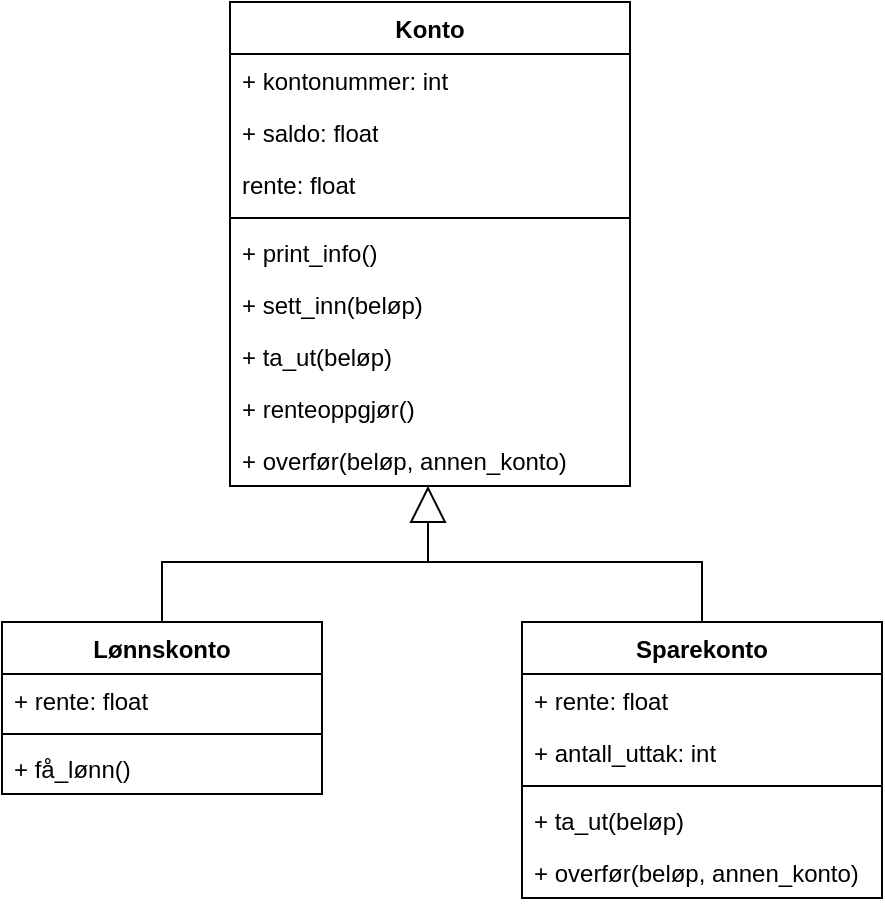 <mxfile version="22.0.3" type="device">
  <diagram name="Page-1" id="YBt-ug2YJBViX7GRoskZ">
    <mxGraphModel dx="1060" dy="676" grid="1" gridSize="10" guides="1" tooltips="1" connect="1" arrows="1" fold="1" page="1" pageScale="1" pageWidth="827" pageHeight="1169" math="0" shadow="0">
      <root>
        <mxCell id="0" />
        <mxCell id="1" parent="0" />
        <mxCell id="-oUEUIqJzkynkL6ZkXI5-1" value="Konto" style="swimlane;fontStyle=1;align=center;verticalAlign=top;childLayout=stackLayout;horizontal=1;startSize=26;horizontalStack=0;resizeParent=1;resizeParentMax=0;resizeLast=0;collapsible=1;marginBottom=0;whiteSpace=wrap;html=1;" vertex="1" parent="1">
          <mxGeometry x="314" y="80" width="200" height="242" as="geometry" />
        </mxCell>
        <mxCell id="-oUEUIqJzkynkL6ZkXI5-2" value="+ kontonummer: int" style="text;strokeColor=none;fillColor=none;align=left;verticalAlign=top;spacingLeft=4;spacingRight=4;overflow=hidden;rotatable=0;points=[[0,0.5],[1,0.5]];portConstraint=eastwest;whiteSpace=wrap;html=1;" vertex="1" parent="-oUEUIqJzkynkL6ZkXI5-1">
          <mxGeometry y="26" width="200" height="26" as="geometry" />
        </mxCell>
        <mxCell id="-oUEUIqJzkynkL6ZkXI5-5" value="+ saldo: float" style="text;strokeColor=none;fillColor=none;align=left;verticalAlign=top;spacingLeft=4;spacingRight=4;overflow=hidden;rotatable=0;points=[[0,0.5],[1,0.5]];portConstraint=eastwest;whiteSpace=wrap;html=1;" vertex="1" parent="-oUEUIqJzkynkL6ZkXI5-1">
          <mxGeometry y="52" width="200" height="26" as="geometry" />
        </mxCell>
        <mxCell id="-oUEUIqJzkynkL6ZkXI5-6" value="rente: float" style="text;strokeColor=none;fillColor=none;align=left;verticalAlign=top;spacingLeft=4;spacingRight=4;overflow=hidden;rotatable=0;points=[[0,0.5],[1,0.5]];portConstraint=eastwest;whiteSpace=wrap;html=1;" vertex="1" parent="-oUEUIqJzkynkL6ZkXI5-1">
          <mxGeometry y="78" width="200" height="26" as="geometry" />
        </mxCell>
        <mxCell id="-oUEUIqJzkynkL6ZkXI5-3" value="" style="line;strokeWidth=1;fillColor=none;align=left;verticalAlign=middle;spacingTop=-1;spacingLeft=3;spacingRight=3;rotatable=0;labelPosition=right;points=[];portConstraint=eastwest;strokeColor=inherit;" vertex="1" parent="-oUEUIqJzkynkL6ZkXI5-1">
          <mxGeometry y="104" width="200" height="8" as="geometry" />
        </mxCell>
        <mxCell id="-oUEUIqJzkynkL6ZkXI5-4" value="+ print_info()" style="text;strokeColor=none;fillColor=none;align=left;verticalAlign=top;spacingLeft=4;spacingRight=4;overflow=hidden;rotatable=0;points=[[0,0.5],[1,0.5]];portConstraint=eastwest;whiteSpace=wrap;html=1;" vertex="1" parent="-oUEUIqJzkynkL6ZkXI5-1">
          <mxGeometry y="112" width="200" height="26" as="geometry" />
        </mxCell>
        <mxCell id="-oUEUIqJzkynkL6ZkXI5-7" value="+ sett_inn(beløp)" style="text;strokeColor=none;fillColor=none;align=left;verticalAlign=top;spacingLeft=4;spacingRight=4;overflow=hidden;rotatable=0;points=[[0,0.5],[1,0.5]];portConstraint=eastwest;whiteSpace=wrap;html=1;" vertex="1" parent="-oUEUIqJzkynkL6ZkXI5-1">
          <mxGeometry y="138" width="200" height="26" as="geometry" />
        </mxCell>
        <mxCell id="-oUEUIqJzkynkL6ZkXI5-8" value="+ ta_ut(beløp)" style="text;strokeColor=none;fillColor=none;align=left;verticalAlign=top;spacingLeft=4;spacingRight=4;overflow=hidden;rotatable=0;points=[[0,0.5],[1,0.5]];portConstraint=eastwest;whiteSpace=wrap;html=1;" vertex="1" parent="-oUEUIqJzkynkL6ZkXI5-1">
          <mxGeometry y="164" width="200" height="26" as="geometry" />
        </mxCell>
        <mxCell id="-oUEUIqJzkynkL6ZkXI5-9" value="+ renteoppgjør()" style="text;strokeColor=none;fillColor=none;align=left;verticalAlign=top;spacingLeft=4;spacingRight=4;overflow=hidden;rotatable=0;points=[[0,0.5],[1,0.5]];portConstraint=eastwest;whiteSpace=wrap;html=1;" vertex="1" parent="-oUEUIqJzkynkL6ZkXI5-1">
          <mxGeometry y="190" width="200" height="26" as="geometry" />
        </mxCell>
        <mxCell id="-oUEUIqJzkynkL6ZkXI5-10" value="+ overfør(beløp, annen_konto)" style="text;strokeColor=none;fillColor=none;align=left;verticalAlign=top;spacingLeft=4;spacingRight=4;overflow=hidden;rotatable=0;points=[[0,0.5],[1,0.5]];portConstraint=eastwest;whiteSpace=wrap;html=1;" vertex="1" parent="-oUEUIqJzkynkL6ZkXI5-1">
          <mxGeometry y="216" width="200" height="26" as="geometry" />
        </mxCell>
        <mxCell id="-oUEUIqJzkynkL6ZkXI5-11" value="Lønnskonto" style="swimlane;fontStyle=1;align=center;verticalAlign=top;childLayout=stackLayout;horizontal=1;startSize=26;horizontalStack=0;resizeParent=1;resizeParentMax=0;resizeLast=0;collapsible=1;marginBottom=0;whiteSpace=wrap;html=1;" vertex="1" parent="1">
          <mxGeometry x="200" y="390" width="160" height="86" as="geometry" />
        </mxCell>
        <mxCell id="-oUEUIqJzkynkL6ZkXI5-12" value="+ rente: float" style="text;strokeColor=none;fillColor=none;align=left;verticalAlign=top;spacingLeft=4;spacingRight=4;overflow=hidden;rotatable=0;points=[[0,0.5],[1,0.5]];portConstraint=eastwest;whiteSpace=wrap;html=1;" vertex="1" parent="-oUEUIqJzkynkL6ZkXI5-11">
          <mxGeometry y="26" width="160" height="26" as="geometry" />
        </mxCell>
        <mxCell id="-oUEUIqJzkynkL6ZkXI5-13" value="" style="line;strokeWidth=1;fillColor=none;align=left;verticalAlign=middle;spacingTop=-1;spacingLeft=3;spacingRight=3;rotatable=0;labelPosition=right;points=[];portConstraint=eastwest;strokeColor=inherit;" vertex="1" parent="-oUEUIqJzkynkL6ZkXI5-11">
          <mxGeometry y="52" width="160" height="8" as="geometry" />
        </mxCell>
        <mxCell id="-oUEUIqJzkynkL6ZkXI5-14" value="+ få_lønn()" style="text;strokeColor=none;fillColor=none;align=left;verticalAlign=top;spacingLeft=4;spacingRight=4;overflow=hidden;rotatable=0;points=[[0,0.5],[1,0.5]];portConstraint=eastwest;whiteSpace=wrap;html=1;" vertex="1" parent="-oUEUIqJzkynkL6ZkXI5-11">
          <mxGeometry y="60" width="160" height="26" as="geometry" />
        </mxCell>
        <mxCell id="-oUEUIqJzkynkL6ZkXI5-15" value="Sparekonto" style="swimlane;fontStyle=1;align=center;verticalAlign=top;childLayout=stackLayout;horizontal=1;startSize=26;horizontalStack=0;resizeParent=1;resizeParentMax=0;resizeLast=0;collapsible=1;marginBottom=0;whiteSpace=wrap;html=1;" vertex="1" parent="1">
          <mxGeometry x="460" y="390" width="180" height="138" as="geometry" />
        </mxCell>
        <mxCell id="-oUEUIqJzkynkL6ZkXI5-16" value="+ rente: float" style="text;strokeColor=none;fillColor=none;align=left;verticalAlign=top;spacingLeft=4;spacingRight=4;overflow=hidden;rotatable=0;points=[[0,0.5],[1,0.5]];portConstraint=eastwest;whiteSpace=wrap;html=1;" vertex="1" parent="-oUEUIqJzkynkL6ZkXI5-15">
          <mxGeometry y="26" width="180" height="26" as="geometry" />
        </mxCell>
        <mxCell id="-oUEUIqJzkynkL6ZkXI5-19" value="+ antall_uttak: int" style="text;strokeColor=none;fillColor=none;align=left;verticalAlign=top;spacingLeft=4;spacingRight=4;overflow=hidden;rotatable=0;points=[[0,0.5],[1,0.5]];portConstraint=eastwest;whiteSpace=wrap;html=1;" vertex="1" parent="-oUEUIqJzkynkL6ZkXI5-15">
          <mxGeometry y="52" width="180" height="26" as="geometry" />
        </mxCell>
        <mxCell id="-oUEUIqJzkynkL6ZkXI5-17" value="" style="line;strokeWidth=1;fillColor=none;align=left;verticalAlign=middle;spacingTop=-1;spacingLeft=3;spacingRight=3;rotatable=0;labelPosition=right;points=[];portConstraint=eastwest;strokeColor=inherit;" vertex="1" parent="-oUEUIqJzkynkL6ZkXI5-15">
          <mxGeometry y="78" width="180" height="8" as="geometry" />
        </mxCell>
        <mxCell id="-oUEUIqJzkynkL6ZkXI5-18" value="+ ta_ut(beløp)" style="text;strokeColor=none;fillColor=none;align=left;verticalAlign=top;spacingLeft=4;spacingRight=4;overflow=hidden;rotatable=0;points=[[0,0.5],[1,0.5]];portConstraint=eastwest;whiteSpace=wrap;html=1;" vertex="1" parent="-oUEUIqJzkynkL6ZkXI5-15">
          <mxGeometry y="86" width="180" height="26" as="geometry" />
        </mxCell>
        <mxCell id="-oUEUIqJzkynkL6ZkXI5-20" value="+ overfør(beløp, annen_konto)" style="text;strokeColor=none;fillColor=none;align=left;verticalAlign=top;spacingLeft=4;spacingRight=4;overflow=hidden;rotatable=0;points=[[0,0.5],[1,0.5]];portConstraint=eastwest;whiteSpace=wrap;html=1;" vertex="1" parent="-oUEUIqJzkynkL6ZkXI5-15">
          <mxGeometry y="112" width="180" height="26" as="geometry" />
        </mxCell>
        <mxCell id="-oUEUIqJzkynkL6ZkXI5-21" value="" style="endArrow=block;endSize=16;endFill=0;html=1;rounded=0;exitX=0.5;exitY=0;exitDx=0;exitDy=0;entryX=0.495;entryY=0.997;entryDx=0;entryDy=0;entryPerimeter=0;" edge="1" parent="1" source="-oUEUIqJzkynkL6ZkXI5-11" target="-oUEUIqJzkynkL6ZkXI5-10">
          <mxGeometry x="0.163" y="-22" width="160" relative="1" as="geometry">
            <mxPoint x="280" y="370" as="sourcePoint" />
            <mxPoint x="420" y="330" as="targetPoint" />
            <Array as="points">
              <mxPoint x="280" y="360" />
              <mxPoint x="413" y="360" />
            </Array>
            <mxPoint as="offset" />
          </mxGeometry>
        </mxCell>
        <mxCell id="-oUEUIqJzkynkL6ZkXI5-22" value="" style="endArrow=none;html=1;rounded=0;entryX=0.5;entryY=0;entryDx=0;entryDy=0;" edge="1" parent="1" target="-oUEUIqJzkynkL6ZkXI5-15">
          <mxGeometry width="50" height="50" relative="1" as="geometry">
            <mxPoint x="390" y="360" as="sourcePoint" />
            <mxPoint x="560" y="360" as="targetPoint" />
            <Array as="points">
              <mxPoint x="550" y="360" />
            </Array>
          </mxGeometry>
        </mxCell>
      </root>
    </mxGraphModel>
  </diagram>
</mxfile>
